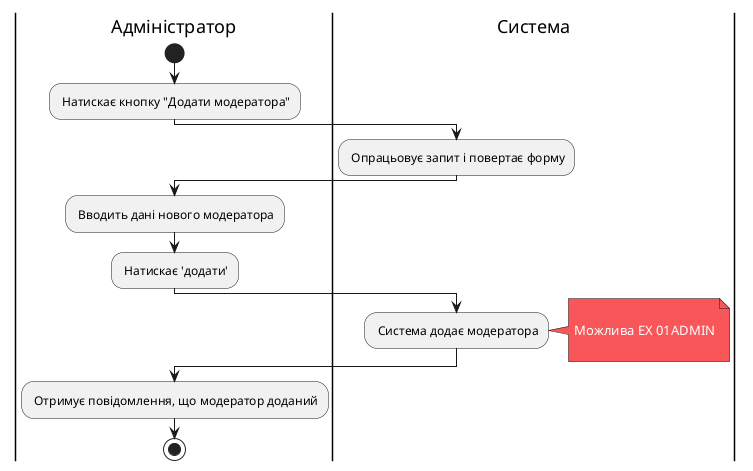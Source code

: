 @startuml
skinparam ArchimateBackgroundColor #ffffff
skinparam	shadowing false
skinparam Note {
	BackgroundColor #f85658
	FontColor #ffffff
}

|Адміністратор|
start
: Натискає кнопку "Додати модератора";

|Система|
: Опрацьовує запит і повертає форму; 

|Адміністратор|
: Вводить дані нового модератора;
: Натискає 'додати';

|Система|

: Система додає модератора;

note right

	Можлива EX 01ADMIN

end note

|Адміністратор|

: Отримує повідомлення, що модератор доданий;

stop;


@enduml
